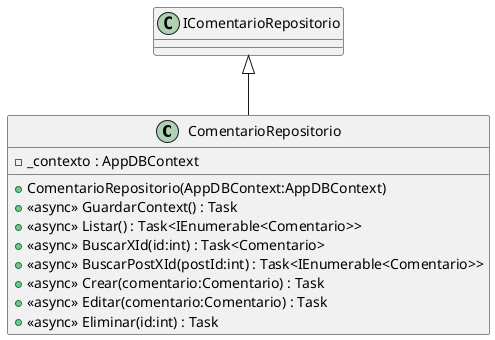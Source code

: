 @startuml
class ComentarioRepositorio {
    - _contexto : AppDBContext
    + ComentarioRepositorio(AppDBContext:AppDBContext)
    + <<async>> GuardarContext() : Task
    + <<async>> Listar() : Task<IEnumerable<Comentario>>
    + <<async>> BuscarXId(id:int) : Task<Comentario>
    + <<async>> BuscarPostXId(postId:int) : Task<IEnumerable<Comentario>>
    + <<async>> Crear(comentario:Comentario) : Task
    + <<async>> Editar(comentario:Comentario) : Task
    + <<async>> Eliminar(id:int) : Task
}
IComentarioRepositorio <|-- ComentarioRepositorio
@enduml
